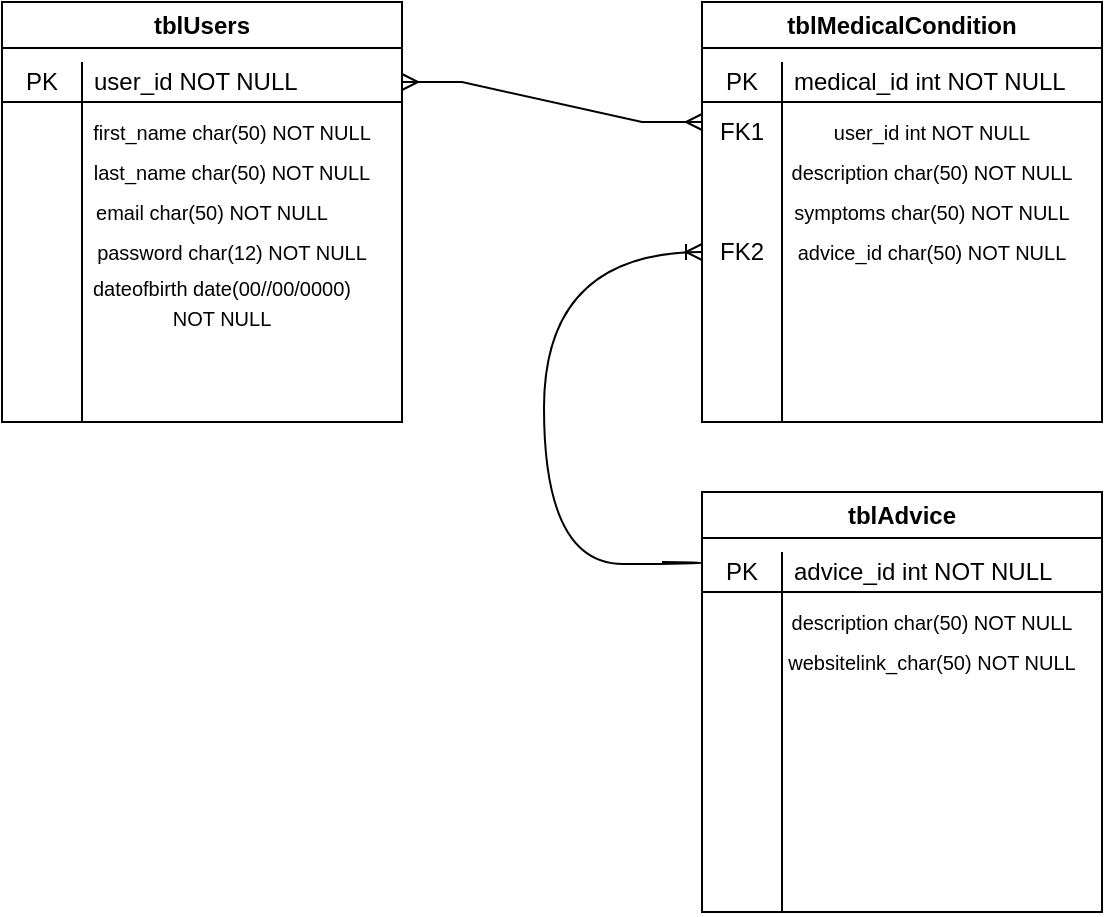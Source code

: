 <mxfile version="25.0.1">
  <diagram name="Page-1" id="YROhhORomCHILurR81Ce">
    <mxGraphModel dx="1434" dy="836" grid="1" gridSize="10" guides="1" tooltips="1" connect="1" arrows="1" fold="1" page="1" pageScale="1" pageWidth="827" pageHeight="1169" math="0" shadow="0">
      <root>
        <mxCell id="0" />
        <mxCell id="1" parent="0" />
        <mxCell id="2Kgd87G7EHSv7Dq4OT56-7" value="tblUsers" style="swimlane;whiteSpace=wrap;html=1;" vertex="1" parent="1">
          <mxGeometry x="130" y="130" width="200" height="210" as="geometry">
            <mxRectangle x="140" y="130" width="80" height="30" as="alternateBounds" />
          </mxGeometry>
        </mxCell>
        <mxCell id="2Kgd87G7EHSv7Dq4OT56-8" value="PK" style="text;html=1;align=center;verticalAlign=middle;whiteSpace=wrap;rounded=0;" vertex="1" parent="2Kgd87G7EHSv7Dq4OT56-7">
          <mxGeometry y="30" width="40" height="20" as="geometry" />
        </mxCell>
        <mxCell id="2Kgd87G7EHSv7Dq4OT56-9" value="" style="endArrow=none;html=1;rounded=0;" edge="1" parent="2Kgd87G7EHSv7Dq4OT56-7">
          <mxGeometry width="50" height="50" relative="1" as="geometry">
            <mxPoint x="40" y="210" as="sourcePoint" />
            <mxPoint x="40" y="30" as="targetPoint" />
          </mxGeometry>
        </mxCell>
        <mxCell id="2Kgd87G7EHSv7Dq4OT56-10" value="user_id NOT NULL" style="text;strokeColor=none;fillColor=none;align=left;verticalAlign=middle;spacingLeft=4;spacingRight=4;overflow=hidden;points=[[0,0.5],[1,0.5]];portConstraint=eastwest;rotatable=0;whiteSpace=wrap;html=1;" vertex="1" parent="2Kgd87G7EHSv7Dq4OT56-7">
          <mxGeometry x="40" y="25" width="160" height="30" as="geometry" />
        </mxCell>
        <mxCell id="2Kgd87G7EHSv7Dq4OT56-11" value="" style="endArrow=none;html=1;rounded=0;exitX=0;exitY=1;exitDx=0;exitDy=0;" edge="1" parent="2Kgd87G7EHSv7Dq4OT56-7" source="2Kgd87G7EHSv7Dq4OT56-8">
          <mxGeometry width="50" height="50" relative="1" as="geometry">
            <mxPoint x="70" y="70" as="sourcePoint" />
            <mxPoint x="200" y="50" as="targetPoint" />
          </mxGeometry>
        </mxCell>
        <mxCell id="2Kgd87G7EHSv7Dq4OT56-12" value="&lt;font style=&quot;font-size: 10px;&quot;&gt;first_name char(50) NOT NULL&lt;/font&gt;" style="text;html=1;align=center;verticalAlign=middle;whiteSpace=wrap;rounded=0;" vertex="1" parent="2Kgd87G7EHSv7Dq4OT56-7">
          <mxGeometry x="30" y="50" width="170" height="30" as="geometry" />
        </mxCell>
        <mxCell id="2Kgd87G7EHSv7Dq4OT56-13" value="&lt;font style=&quot;font-size: 10px;&quot;&gt;last_name char(50) NOT NULL&lt;/font&gt;" style="text;html=1;align=center;verticalAlign=middle;whiteSpace=wrap;rounded=0;" vertex="1" parent="2Kgd87G7EHSv7Dq4OT56-7">
          <mxGeometry x="30" y="70" width="170" height="30" as="geometry" />
        </mxCell>
        <mxCell id="2Kgd87G7EHSv7Dq4OT56-14" value="&lt;font style=&quot;font-size: 10px;&quot;&gt;email char(50) NOT NULL&lt;/font&gt;" style="text;html=1;align=center;verticalAlign=middle;whiteSpace=wrap;rounded=0;" vertex="1" parent="2Kgd87G7EHSv7Dq4OT56-7">
          <mxGeometry x="20" y="90" width="170" height="30" as="geometry" />
        </mxCell>
        <mxCell id="2Kgd87G7EHSv7Dq4OT56-15" value="&lt;font style=&quot;font-size: 10px;&quot;&gt;password char(12) NOT NULL&lt;/font&gt;" style="text;html=1;align=center;verticalAlign=middle;whiteSpace=wrap;rounded=0;" vertex="1" parent="2Kgd87G7EHSv7Dq4OT56-7">
          <mxGeometry x="30" y="110" width="170" height="30" as="geometry" />
        </mxCell>
        <mxCell id="2Kgd87G7EHSv7Dq4OT56-17" value="&lt;font style=&quot;font-size: 10px;&quot;&gt;dateofbirth date(00//00/0000) NOT NULL&lt;/font&gt;" style="text;html=1;align=center;verticalAlign=middle;whiteSpace=wrap;rounded=0;" vertex="1" parent="2Kgd87G7EHSv7Dq4OT56-7">
          <mxGeometry x="40" y="140" width="140" height="20" as="geometry" />
        </mxCell>
        <mxCell id="2Kgd87G7EHSv7Dq4OT56-20" value="" style="edgeStyle=entityRelationEdgeStyle;fontSize=12;html=1;endArrow=ERmany;startArrow=ERmany;rounded=0;entryX=0;entryY=0.25;entryDx=0;entryDy=0;" edge="1" parent="1" target="2Kgd87G7EHSv7Dq4OT56-32">
          <mxGeometry width="100" height="100" relative="1" as="geometry">
            <mxPoint x="330" y="170" as="sourcePoint" />
            <mxPoint x="390" y="210" as="targetPoint" />
          </mxGeometry>
        </mxCell>
        <mxCell id="2Kgd87G7EHSv7Dq4OT56-22" value="tblMedicalCondition" style="swimlane;whiteSpace=wrap;html=1;" vertex="1" parent="1">
          <mxGeometry x="480" y="130" width="200" height="210" as="geometry">
            <mxRectangle x="140" y="130" width="80" height="30" as="alternateBounds" />
          </mxGeometry>
        </mxCell>
        <mxCell id="2Kgd87G7EHSv7Dq4OT56-23" value="PK" style="text;html=1;align=center;verticalAlign=middle;whiteSpace=wrap;rounded=0;" vertex="1" parent="2Kgd87G7EHSv7Dq4OT56-22">
          <mxGeometry y="30" width="40" height="20" as="geometry" />
        </mxCell>
        <mxCell id="2Kgd87G7EHSv7Dq4OT56-24" value="" style="endArrow=none;html=1;rounded=0;" edge="1" parent="2Kgd87G7EHSv7Dq4OT56-22">
          <mxGeometry width="50" height="50" relative="1" as="geometry">
            <mxPoint x="40" y="210" as="sourcePoint" />
            <mxPoint x="40" y="30" as="targetPoint" />
          </mxGeometry>
        </mxCell>
        <mxCell id="2Kgd87G7EHSv7Dq4OT56-25" value="medical_id int NOT NULL" style="text;strokeColor=none;fillColor=none;align=left;verticalAlign=middle;spacingLeft=4;spacingRight=4;overflow=hidden;points=[[0,0.5],[1,0.5]];portConstraint=eastwest;rotatable=0;whiteSpace=wrap;html=1;" vertex="1" parent="2Kgd87G7EHSv7Dq4OT56-22">
          <mxGeometry x="40" y="25" width="160" height="30" as="geometry" />
        </mxCell>
        <mxCell id="2Kgd87G7EHSv7Dq4OT56-26" value="" style="endArrow=none;html=1;rounded=0;exitX=0;exitY=1;exitDx=0;exitDy=0;" edge="1" parent="2Kgd87G7EHSv7Dq4OT56-22" source="2Kgd87G7EHSv7Dq4OT56-23">
          <mxGeometry width="50" height="50" relative="1" as="geometry">
            <mxPoint x="70" y="70" as="sourcePoint" />
            <mxPoint x="200" y="50" as="targetPoint" />
          </mxGeometry>
        </mxCell>
        <mxCell id="2Kgd87G7EHSv7Dq4OT56-27" value="&lt;font style=&quot;font-size: 10px;&quot;&gt;user_id int NOT NULL&lt;/font&gt;" style="text;html=1;align=center;verticalAlign=middle;whiteSpace=wrap;rounded=0;" vertex="1" parent="2Kgd87G7EHSv7Dq4OT56-22">
          <mxGeometry x="30" y="50" width="170" height="30" as="geometry" />
        </mxCell>
        <mxCell id="2Kgd87G7EHSv7Dq4OT56-28" value="&lt;font style=&quot;font-size: 10px;&quot;&gt;description char(50) NOT NULL&lt;/font&gt;" style="text;html=1;align=center;verticalAlign=middle;whiteSpace=wrap;rounded=0;" vertex="1" parent="2Kgd87G7EHSv7Dq4OT56-22">
          <mxGeometry x="30" y="70" width="170" height="30" as="geometry" />
        </mxCell>
        <mxCell id="2Kgd87G7EHSv7Dq4OT56-29" value="&lt;font style=&quot;font-size: 10px;&quot;&gt;symptoms char(50) NOT NULL&lt;/font&gt;" style="text;html=1;align=center;verticalAlign=middle;whiteSpace=wrap;rounded=0;" vertex="1" parent="2Kgd87G7EHSv7Dq4OT56-22">
          <mxGeometry x="30" y="90" width="170" height="30" as="geometry" />
        </mxCell>
        <mxCell id="2Kgd87G7EHSv7Dq4OT56-30" value="&lt;font style=&quot;font-size: 10px;&quot;&gt;advice_id char(50) NOT NULL&lt;/font&gt;" style="text;html=1;align=center;verticalAlign=middle;whiteSpace=wrap;rounded=0;" vertex="1" parent="2Kgd87G7EHSv7Dq4OT56-22">
          <mxGeometry x="30" y="110" width="170" height="30" as="geometry" />
        </mxCell>
        <mxCell id="2Kgd87G7EHSv7Dq4OT56-32" value="FK1" style="text;html=1;align=center;verticalAlign=middle;whiteSpace=wrap;rounded=0;" vertex="1" parent="2Kgd87G7EHSv7Dq4OT56-22">
          <mxGeometry y="55" width="40" height="20" as="geometry" />
        </mxCell>
        <mxCell id="2Kgd87G7EHSv7Dq4OT56-33" value="FK2" style="text;html=1;align=center;verticalAlign=middle;whiteSpace=wrap;rounded=0;" vertex="1" parent="2Kgd87G7EHSv7Dq4OT56-22">
          <mxGeometry y="115" width="40" height="20" as="geometry" />
        </mxCell>
        <mxCell id="2Kgd87G7EHSv7Dq4OT56-34" value="tblAdvice" style="swimlane;whiteSpace=wrap;html=1;" vertex="1" parent="1">
          <mxGeometry x="480" y="375" width="200" height="210" as="geometry">
            <mxRectangle x="140" y="130" width="80" height="30" as="alternateBounds" />
          </mxGeometry>
        </mxCell>
        <mxCell id="2Kgd87G7EHSv7Dq4OT56-35" value="PK" style="text;html=1;align=center;verticalAlign=middle;whiteSpace=wrap;rounded=0;" vertex="1" parent="2Kgd87G7EHSv7Dq4OT56-34">
          <mxGeometry y="30" width="40" height="20" as="geometry" />
        </mxCell>
        <mxCell id="2Kgd87G7EHSv7Dq4OT56-36" value="" style="endArrow=none;html=1;rounded=0;" edge="1" parent="2Kgd87G7EHSv7Dq4OT56-34">
          <mxGeometry width="50" height="50" relative="1" as="geometry">
            <mxPoint x="40" y="210" as="sourcePoint" />
            <mxPoint x="40" y="30" as="targetPoint" />
          </mxGeometry>
        </mxCell>
        <mxCell id="2Kgd87G7EHSv7Dq4OT56-37" value="advice_id int NOT NULL" style="text;strokeColor=none;fillColor=none;align=left;verticalAlign=middle;spacingLeft=4;spacingRight=4;overflow=hidden;points=[[0,0.5],[1,0.5]];portConstraint=eastwest;rotatable=0;whiteSpace=wrap;html=1;" vertex="1" parent="2Kgd87G7EHSv7Dq4OT56-34">
          <mxGeometry x="40" y="25" width="160" height="30" as="geometry" />
        </mxCell>
        <mxCell id="2Kgd87G7EHSv7Dq4OT56-38" value="" style="endArrow=none;html=1;rounded=0;exitX=0;exitY=1;exitDx=0;exitDy=0;" edge="1" parent="2Kgd87G7EHSv7Dq4OT56-34" source="2Kgd87G7EHSv7Dq4OT56-35">
          <mxGeometry width="50" height="50" relative="1" as="geometry">
            <mxPoint x="70" y="70" as="sourcePoint" />
            <mxPoint x="200" y="50" as="targetPoint" />
          </mxGeometry>
        </mxCell>
        <mxCell id="2Kgd87G7EHSv7Dq4OT56-39" value="&lt;font style=&quot;font-size: 10px;&quot;&gt;description char(50) NOT NULL&lt;/font&gt;" style="text;html=1;align=center;verticalAlign=middle;whiteSpace=wrap;rounded=0;" vertex="1" parent="2Kgd87G7EHSv7Dq4OT56-34">
          <mxGeometry x="30" y="50" width="170" height="30" as="geometry" />
        </mxCell>
        <mxCell id="2Kgd87G7EHSv7Dq4OT56-40" value="&lt;font style=&quot;font-size: 10px;&quot;&gt;websitelink_char(50) NOT NULL&lt;/font&gt;" style="text;html=1;align=center;verticalAlign=middle;whiteSpace=wrap;rounded=0;" vertex="1" parent="2Kgd87G7EHSv7Dq4OT56-34">
          <mxGeometry x="30" y="70" width="170" height="30" as="geometry" />
        </mxCell>
        <mxCell id="2Kgd87G7EHSv7Dq4OT56-49" value="" style="edgeStyle=orthogonalEdgeStyle;fontSize=12;html=1;endArrow=ERoneToMany;rounded=0;curved=1;entryX=0;entryY=0.5;entryDx=0;entryDy=0;" edge="1" parent="1" target="2Kgd87G7EHSv7Dq4OT56-33">
          <mxGeometry width="100" height="100" relative="1" as="geometry">
            <mxPoint x="460" y="410" as="sourcePoint" />
            <mxPoint x="400" y="250" as="targetPoint" />
            <Array as="points">
              <mxPoint x="480" y="410" />
              <mxPoint x="480" y="411" />
              <mxPoint x="401" y="411" />
              <mxPoint x="401" y="255" />
            </Array>
          </mxGeometry>
        </mxCell>
      </root>
    </mxGraphModel>
  </diagram>
</mxfile>
